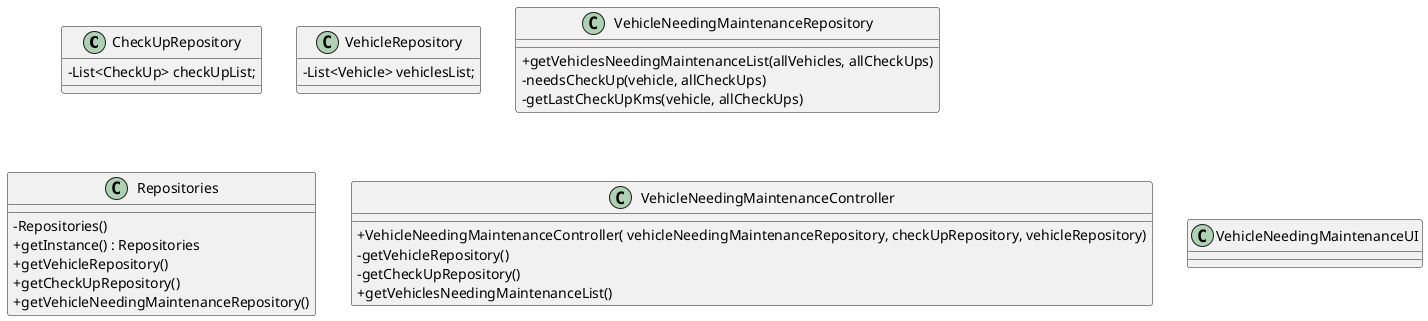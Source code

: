 @startuml
'skinparam monochrome true
skinparam packageStyle rectangle
skinparam shadowing false
skinparam linetype polyline
'skinparam linetype orto

skinparam classAttributeIconSize 0

'left to right direction

class CheckUpRepository{
    -List<CheckUp> checkUpList;
}

class VehicleRepository{
    -List<Vehicle> vehiclesList;
}

class VehicleNeedingMaintenanceRepository{
    + getVehiclesNeedingMaintenanceList(allVehicles, allCheckUps)
    - needsCheckUp(vehicle, allCheckUps)
    - getLastCheckUpKms(vehicle, allCheckUps)
}

class Repositories{
    - Repositories()
    + getInstance() : Repositories
    + getVehicleRepository()
    + getCheckUpRepository()
    + getVehicleNeedingMaintenanceRepository()
}

class VehicleNeedingMaintenanceController{
     +VehicleNeedingMaintenanceController( vehicleNeedingMaintenanceRepository, checkUpRepository, vehicleRepository)
    -getVehicleRepository()
    -getCheckUpRepository()
    +getVehiclesNeedingMaintenanceList()
}

class VehicleNeedingMaintenanceUI{
}



@enduml